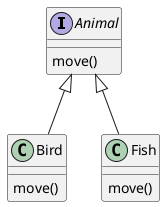 @startuml

interface Animal {
    move()
}

class Bird {
    move()
}

class Fish {
    move()
}


Animal <|-- Bird
Animal <|-- Fish


@enduml